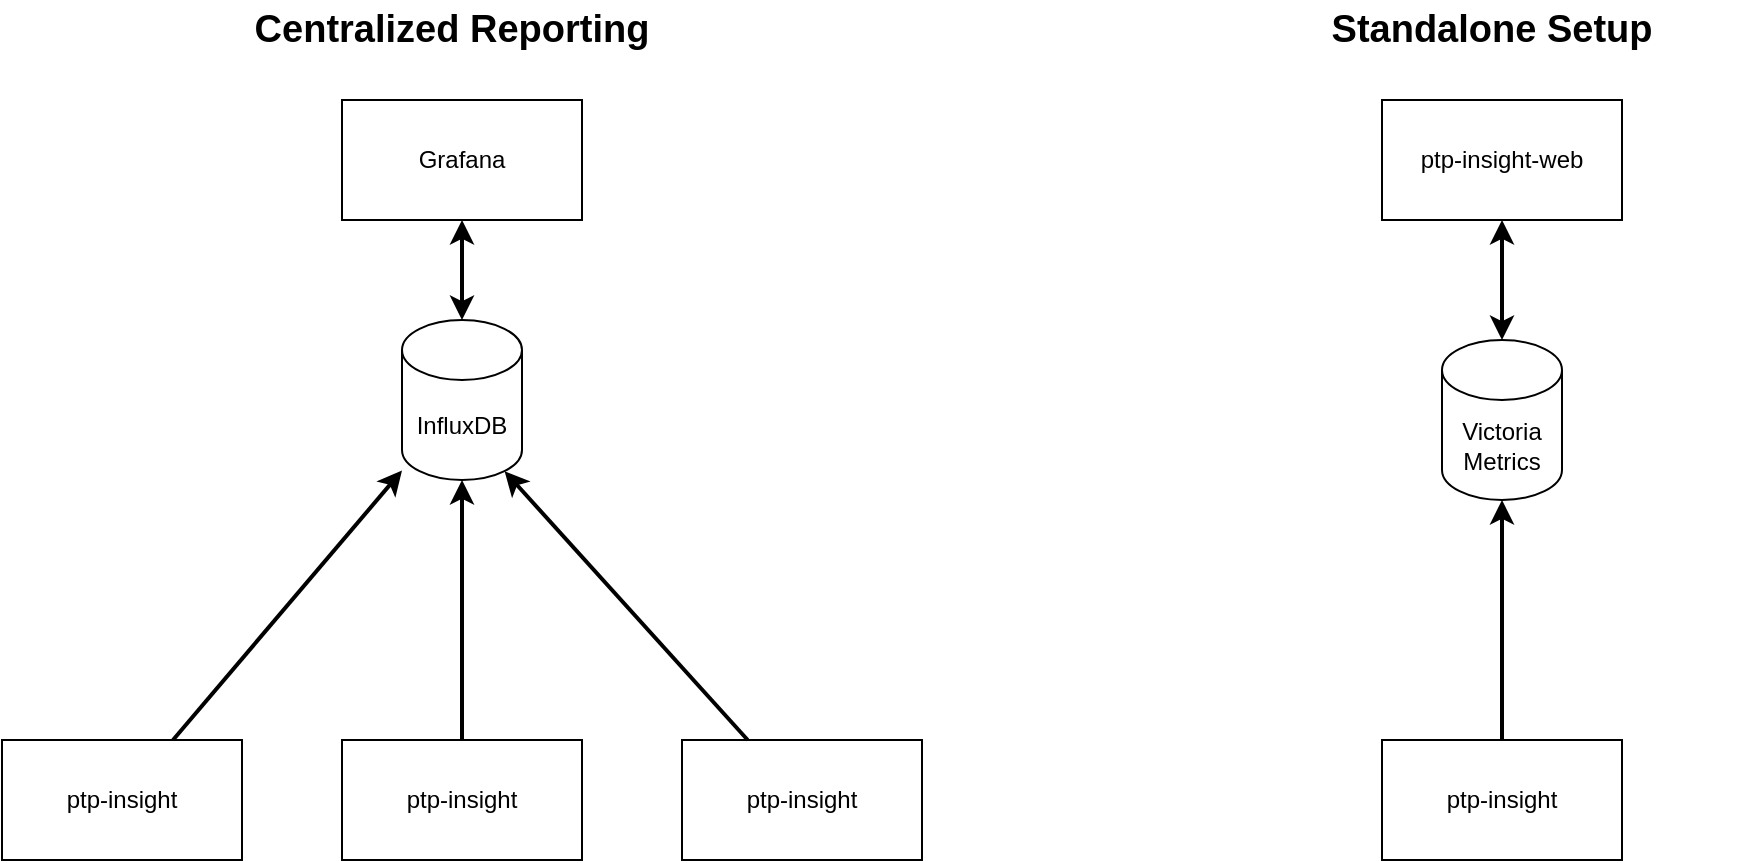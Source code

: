 <mxfile version="22.1.2" type="device">
  <diagram name="Page-1" id="ZcvGDMeqKqIbNb-mAuUM">
    <mxGraphModel dx="1418" dy="820" grid="1" gridSize="10" guides="1" tooltips="1" connect="1" arrows="1" fold="1" page="1" pageScale="1" pageWidth="1100" pageHeight="850" math="0" shadow="0">
      <root>
        <mxCell id="0" />
        <mxCell id="1" parent="0" />
        <mxCell id="QU2u1vFNmkuZtYn2OD90-5" style="rounded=0;orthogonalLoop=1;jettySize=auto;html=1;strokeWidth=2;" edge="1" parent="1" source="QU2u1vFNmkuZtYn2OD90-1" target="QU2u1vFNmkuZtYn2OD90-4">
          <mxGeometry relative="1" as="geometry" />
        </mxCell>
        <mxCell id="QU2u1vFNmkuZtYn2OD90-1" value="ptp-insight" style="rounded=0;whiteSpace=wrap;html=1;" vertex="1" parent="1">
          <mxGeometry x="130" y="400" width="120" height="60" as="geometry" />
        </mxCell>
        <mxCell id="QU2u1vFNmkuZtYn2OD90-7" style="edgeStyle=orthogonalEdgeStyle;rounded=0;orthogonalLoop=1;jettySize=auto;html=1;strokeWidth=2;" edge="1" parent="1" source="QU2u1vFNmkuZtYn2OD90-2" target="QU2u1vFNmkuZtYn2OD90-4">
          <mxGeometry relative="1" as="geometry" />
        </mxCell>
        <mxCell id="QU2u1vFNmkuZtYn2OD90-2" value="ptp-insight" style="rounded=0;whiteSpace=wrap;html=1;" vertex="1" parent="1">
          <mxGeometry x="300" y="400" width="120" height="60" as="geometry" />
        </mxCell>
        <mxCell id="QU2u1vFNmkuZtYn2OD90-3" value="ptp-insight" style="rounded=0;whiteSpace=wrap;html=1;" vertex="1" parent="1">
          <mxGeometry x="470" y="400" width="120" height="60" as="geometry" />
        </mxCell>
        <mxCell id="QU2u1vFNmkuZtYn2OD90-4" value="InfluxDB" style="shape=cylinder3;whiteSpace=wrap;html=1;boundedLbl=1;backgroundOutline=1;size=15;" vertex="1" parent="1">
          <mxGeometry x="330" y="190" width="60" height="80" as="geometry" />
        </mxCell>
        <mxCell id="QU2u1vFNmkuZtYn2OD90-8" style="rounded=0;orthogonalLoop=1;jettySize=auto;html=1;entryX=0.855;entryY=1;entryDx=0;entryDy=-4.35;entryPerimeter=0;strokeWidth=2;" edge="1" parent="1" source="QU2u1vFNmkuZtYn2OD90-3" target="QU2u1vFNmkuZtYn2OD90-4">
          <mxGeometry relative="1" as="geometry" />
        </mxCell>
        <mxCell id="QU2u1vFNmkuZtYn2OD90-9" value="Grafana" style="rounded=0;whiteSpace=wrap;html=1;" vertex="1" parent="1">
          <mxGeometry x="300" y="80" width="120" height="60" as="geometry" />
        </mxCell>
        <mxCell id="QU2u1vFNmkuZtYn2OD90-10" style="edgeStyle=orthogonalEdgeStyle;rounded=0;orthogonalLoop=1;jettySize=auto;html=1;entryX=0.5;entryY=0;entryDx=0;entryDy=0;entryPerimeter=0;startArrow=classic;startFill=1;strokeWidth=2;" edge="1" parent="1" source="QU2u1vFNmkuZtYn2OD90-9" target="QU2u1vFNmkuZtYn2OD90-4">
          <mxGeometry relative="1" as="geometry" />
        </mxCell>
        <mxCell id="QU2u1vFNmkuZtYn2OD90-11" value="ptp-insight" style="rounded=0;whiteSpace=wrap;html=1;" vertex="1" parent="1">
          <mxGeometry x="820" y="400" width="120" height="60" as="geometry" />
        </mxCell>
        <mxCell id="QU2u1vFNmkuZtYn2OD90-15" style="edgeStyle=orthogonalEdgeStyle;rounded=0;orthogonalLoop=1;jettySize=auto;html=1;startArrow=classic;startFill=1;strokeWidth=2;" edge="1" parent="1" source="QU2u1vFNmkuZtYn2OD90-12" target="QU2u1vFNmkuZtYn2OD90-13">
          <mxGeometry relative="1" as="geometry" />
        </mxCell>
        <mxCell id="QU2u1vFNmkuZtYn2OD90-12" value="Victoria&lt;br&gt;Metrics" style="shape=cylinder3;whiteSpace=wrap;html=1;boundedLbl=1;backgroundOutline=1;size=15;" vertex="1" parent="1">
          <mxGeometry x="850" y="200" width="60" height="80" as="geometry" />
        </mxCell>
        <mxCell id="QU2u1vFNmkuZtYn2OD90-13" value="ptp-insight-web" style="rounded=0;whiteSpace=wrap;html=1;" vertex="1" parent="1">
          <mxGeometry x="820" y="80" width="120" height="60" as="geometry" />
        </mxCell>
        <mxCell id="QU2u1vFNmkuZtYn2OD90-14" style="edgeStyle=orthogonalEdgeStyle;rounded=0;orthogonalLoop=1;jettySize=auto;html=1;entryX=0.5;entryY=1;entryDx=0;entryDy=0;entryPerimeter=0;strokeWidth=2;" edge="1" parent="1" source="QU2u1vFNmkuZtYn2OD90-11" target="QU2u1vFNmkuZtYn2OD90-12">
          <mxGeometry relative="1" as="geometry" />
        </mxCell>
        <mxCell id="QU2u1vFNmkuZtYn2OD90-16" value="Centralized Reporting" style="text;html=1;strokeColor=none;fillColor=none;align=center;verticalAlign=middle;whiteSpace=wrap;rounded=0;fontSize=19;fontStyle=1" vertex="1" parent="1">
          <mxGeometry x="230" y="30" width="250" height="30" as="geometry" />
        </mxCell>
        <mxCell id="QU2u1vFNmkuZtYn2OD90-18" value="Standalone Setup" style="text;html=1;strokeColor=none;fillColor=none;align=center;verticalAlign=middle;whiteSpace=wrap;rounded=0;fontSize=19;fontStyle=1" vertex="1" parent="1">
          <mxGeometry x="750" y="30" width="250" height="30" as="geometry" />
        </mxCell>
      </root>
    </mxGraphModel>
  </diagram>
</mxfile>
